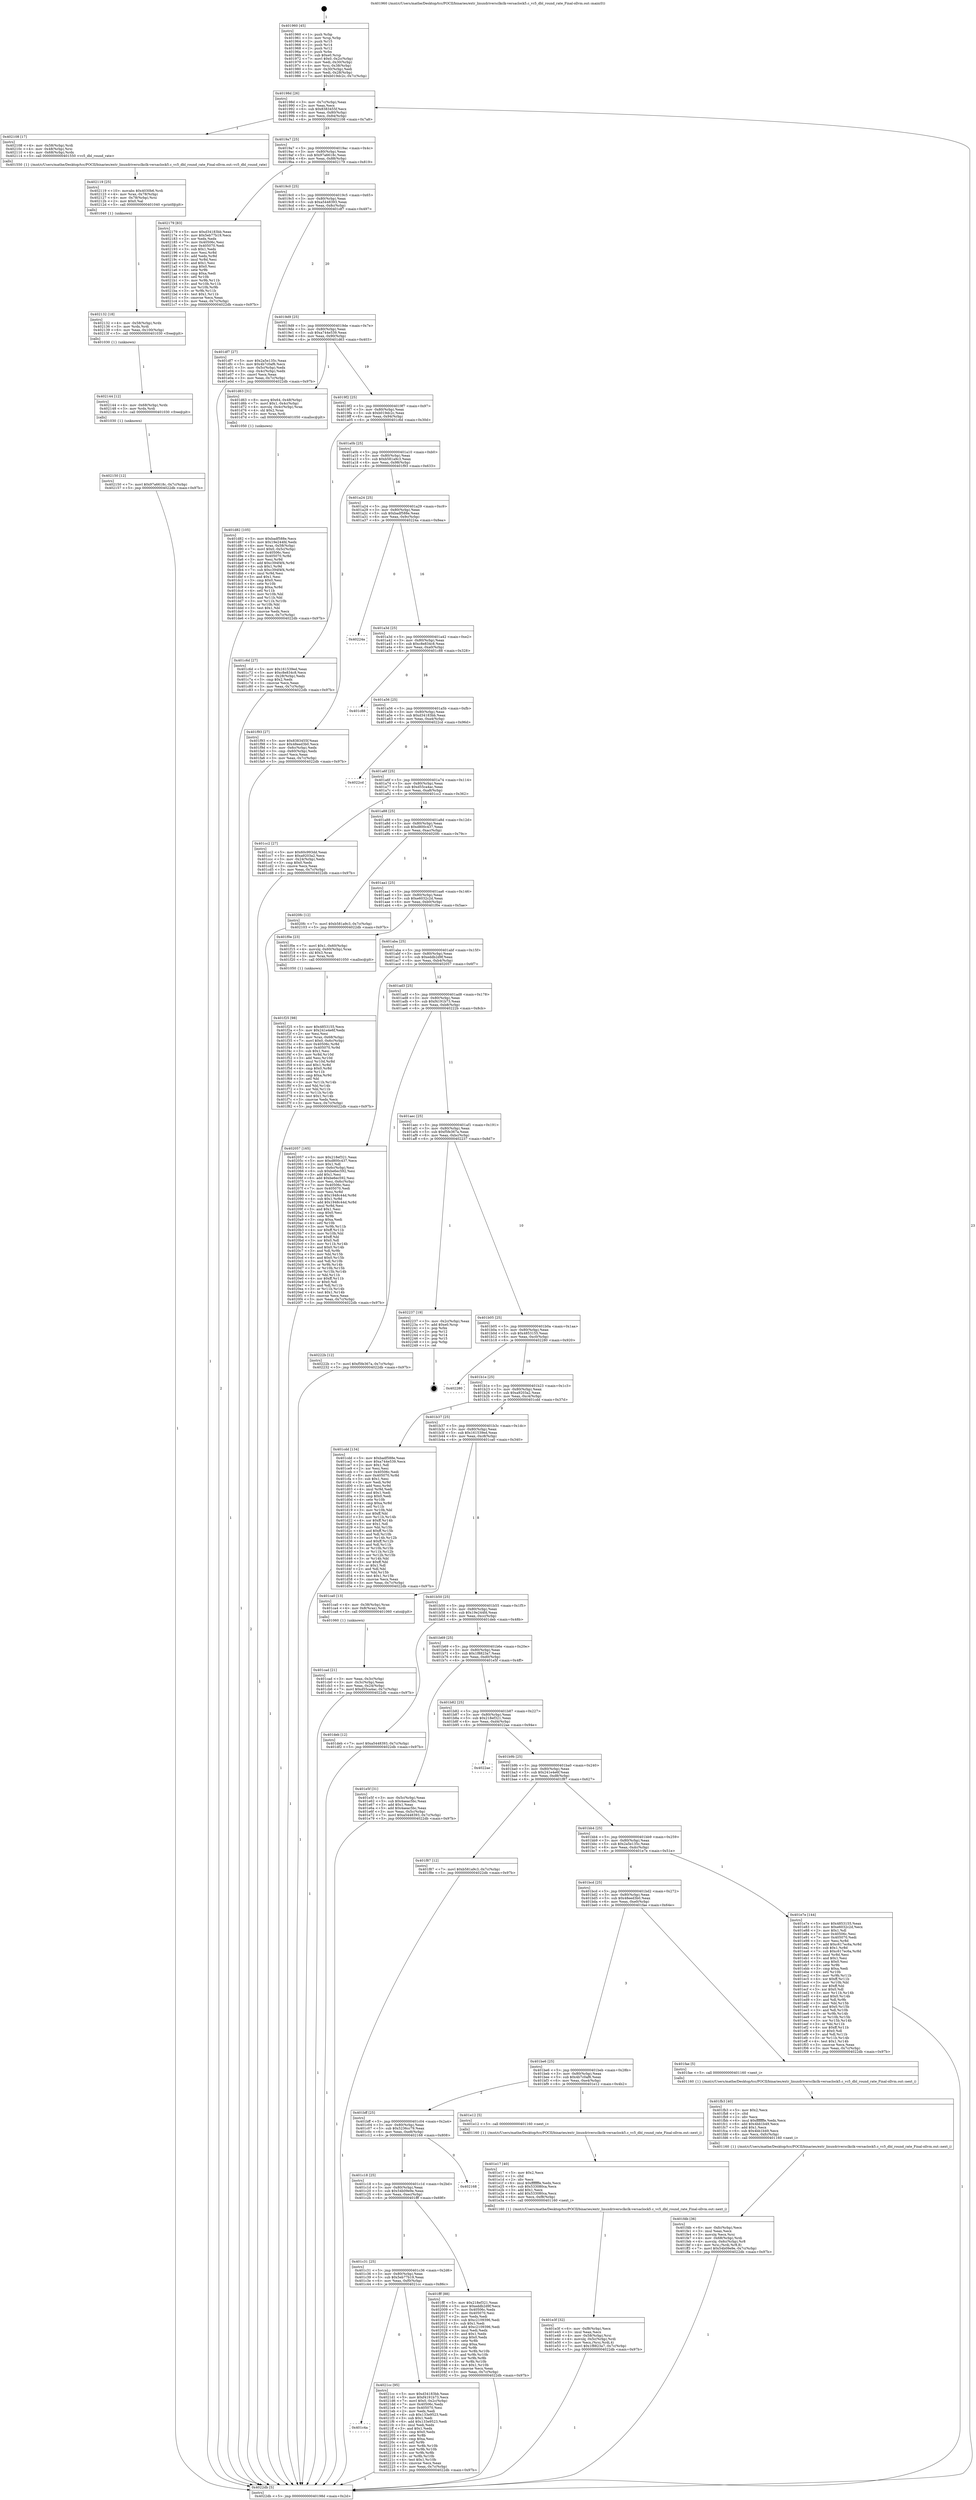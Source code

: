 digraph "0x401960" {
  label = "0x401960 (/mnt/c/Users/mathe/Desktop/tcc/POCII/binaries/extr_linuxdriversclkclk-versaclock5.c_vc5_dbl_round_rate_Final-ollvm.out::main(0))"
  labelloc = "t"
  node[shape=record]

  Entry [label="",width=0.3,height=0.3,shape=circle,fillcolor=black,style=filled]
  "0x40198d" [label="{
     0x40198d [26]\l
     | [instrs]\l
     &nbsp;&nbsp;0x40198d \<+3\>: mov -0x7c(%rbp),%eax\l
     &nbsp;&nbsp;0x401990 \<+2\>: mov %eax,%ecx\l
     &nbsp;&nbsp;0x401992 \<+6\>: sub $0x8383455f,%ecx\l
     &nbsp;&nbsp;0x401998 \<+3\>: mov %eax,-0x80(%rbp)\l
     &nbsp;&nbsp;0x40199b \<+6\>: mov %ecx,-0x84(%rbp)\l
     &nbsp;&nbsp;0x4019a1 \<+6\>: je 0000000000402108 \<main+0x7a8\>\l
  }"]
  "0x402108" [label="{
     0x402108 [17]\l
     | [instrs]\l
     &nbsp;&nbsp;0x402108 \<+4\>: mov -0x58(%rbp),%rdi\l
     &nbsp;&nbsp;0x40210c \<+4\>: mov -0x48(%rbp),%rsi\l
     &nbsp;&nbsp;0x402110 \<+4\>: mov -0x68(%rbp),%rdx\l
     &nbsp;&nbsp;0x402114 \<+5\>: call 0000000000401550 \<vc5_dbl_round_rate\>\l
     | [calls]\l
     &nbsp;&nbsp;0x401550 \{1\} (/mnt/c/Users/mathe/Desktop/tcc/POCII/binaries/extr_linuxdriversclkclk-versaclock5.c_vc5_dbl_round_rate_Final-ollvm.out::vc5_dbl_round_rate)\l
  }"]
  "0x4019a7" [label="{
     0x4019a7 [25]\l
     | [instrs]\l
     &nbsp;&nbsp;0x4019a7 \<+5\>: jmp 00000000004019ac \<main+0x4c\>\l
     &nbsp;&nbsp;0x4019ac \<+3\>: mov -0x80(%rbp),%eax\l
     &nbsp;&nbsp;0x4019af \<+5\>: sub $0x97a6618c,%eax\l
     &nbsp;&nbsp;0x4019b4 \<+6\>: mov %eax,-0x88(%rbp)\l
     &nbsp;&nbsp;0x4019ba \<+6\>: je 0000000000402179 \<main+0x819\>\l
  }"]
  Exit [label="",width=0.3,height=0.3,shape=circle,fillcolor=black,style=filled,peripheries=2]
  "0x402179" [label="{
     0x402179 [83]\l
     | [instrs]\l
     &nbsp;&nbsp;0x402179 \<+5\>: mov $0xd34183bb,%eax\l
     &nbsp;&nbsp;0x40217e \<+5\>: mov $0x5eb77b19,%ecx\l
     &nbsp;&nbsp;0x402183 \<+2\>: xor %edx,%edx\l
     &nbsp;&nbsp;0x402185 \<+7\>: mov 0x40506c,%esi\l
     &nbsp;&nbsp;0x40218c \<+7\>: mov 0x405070,%edi\l
     &nbsp;&nbsp;0x402193 \<+3\>: sub $0x1,%edx\l
     &nbsp;&nbsp;0x402196 \<+3\>: mov %esi,%r8d\l
     &nbsp;&nbsp;0x402199 \<+3\>: add %edx,%r8d\l
     &nbsp;&nbsp;0x40219c \<+4\>: imul %r8d,%esi\l
     &nbsp;&nbsp;0x4021a0 \<+3\>: and $0x1,%esi\l
     &nbsp;&nbsp;0x4021a3 \<+3\>: cmp $0x0,%esi\l
     &nbsp;&nbsp;0x4021a6 \<+4\>: sete %r9b\l
     &nbsp;&nbsp;0x4021aa \<+3\>: cmp $0xa,%edi\l
     &nbsp;&nbsp;0x4021ad \<+4\>: setl %r10b\l
     &nbsp;&nbsp;0x4021b1 \<+3\>: mov %r9b,%r11b\l
     &nbsp;&nbsp;0x4021b4 \<+3\>: and %r10b,%r11b\l
     &nbsp;&nbsp;0x4021b7 \<+3\>: xor %r10b,%r9b\l
     &nbsp;&nbsp;0x4021ba \<+3\>: or %r9b,%r11b\l
     &nbsp;&nbsp;0x4021bd \<+4\>: test $0x1,%r11b\l
     &nbsp;&nbsp;0x4021c1 \<+3\>: cmovne %ecx,%eax\l
     &nbsp;&nbsp;0x4021c4 \<+3\>: mov %eax,-0x7c(%rbp)\l
     &nbsp;&nbsp;0x4021c7 \<+5\>: jmp 00000000004022db \<main+0x97b\>\l
  }"]
  "0x4019c0" [label="{
     0x4019c0 [25]\l
     | [instrs]\l
     &nbsp;&nbsp;0x4019c0 \<+5\>: jmp 00000000004019c5 \<main+0x65\>\l
     &nbsp;&nbsp;0x4019c5 \<+3\>: mov -0x80(%rbp),%eax\l
     &nbsp;&nbsp;0x4019c8 \<+5\>: sub $0xa5448393,%eax\l
     &nbsp;&nbsp;0x4019cd \<+6\>: mov %eax,-0x8c(%rbp)\l
     &nbsp;&nbsp;0x4019d3 \<+6\>: je 0000000000401df7 \<main+0x497\>\l
  }"]
  "0x401c4a" [label="{
     0x401c4a\l
  }", style=dashed]
  "0x401df7" [label="{
     0x401df7 [27]\l
     | [instrs]\l
     &nbsp;&nbsp;0x401df7 \<+5\>: mov $0x2a5e135c,%eax\l
     &nbsp;&nbsp;0x401dfc \<+5\>: mov $0x4b7c0af6,%ecx\l
     &nbsp;&nbsp;0x401e01 \<+3\>: mov -0x5c(%rbp),%edx\l
     &nbsp;&nbsp;0x401e04 \<+3\>: cmp -0x4c(%rbp),%edx\l
     &nbsp;&nbsp;0x401e07 \<+3\>: cmovl %ecx,%eax\l
     &nbsp;&nbsp;0x401e0a \<+3\>: mov %eax,-0x7c(%rbp)\l
     &nbsp;&nbsp;0x401e0d \<+5\>: jmp 00000000004022db \<main+0x97b\>\l
  }"]
  "0x4019d9" [label="{
     0x4019d9 [25]\l
     | [instrs]\l
     &nbsp;&nbsp;0x4019d9 \<+5\>: jmp 00000000004019de \<main+0x7e\>\l
     &nbsp;&nbsp;0x4019de \<+3\>: mov -0x80(%rbp),%eax\l
     &nbsp;&nbsp;0x4019e1 \<+5\>: sub $0xa744e539,%eax\l
     &nbsp;&nbsp;0x4019e6 \<+6\>: mov %eax,-0x90(%rbp)\l
     &nbsp;&nbsp;0x4019ec \<+6\>: je 0000000000401d63 \<main+0x403\>\l
  }"]
  "0x4021cc" [label="{
     0x4021cc [95]\l
     | [instrs]\l
     &nbsp;&nbsp;0x4021cc \<+5\>: mov $0xd34183bb,%eax\l
     &nbsp;&nbsp;0x4021d1 \<+5\>: mov $0xf4191b73,%ecx\l
     &nbsp;&nbsp;0x4021d6 \<+7\>: movl $0x0,-0x2c(%rbp)\l
     &nbsp;&nbsp;0x4021dd \<+7\>: mov 0x40506c,%edx\l
     &nbsp;&nbsp;0x4021e4 \<+7\>: mov 0x405070,%esi\l
     &nbsp;&nbsp;0x4021eb \<+2\>: mov %edx,%edi\l
     &nbsp;&nbsp;0x4021ed \<+6\>: sub $0x133e9523,%edi\l
     &nbsp;&nbsp;0x4021f3 \<+3\>: sub $0x1,%edi\l
     &nbsp;&nbsp;0x4021f6 \<+6\>: add $0x133e9523,%edi\l
     &nbsp;&nbsp;0x4021fc \<+3\>: imul %edi,%edx\l
     &nbsp;&nbsp;0x4021ff \<+3\>: and $0x1,%edx\l
     &nbsp;&nbsp;0x402202 \<+3\>: cmp $0x0,%edx\l
     &nbsp;&nbsp;0x402205 \<+4\>: sete %r8b\l
     &nbsp;&nbsp;0x402209 \<+3\>: cmp $0xa,%esi\l
     &nbsp;&nbsp;0x40220c \<+4\>: setl %r9b\l
     &nbsp;&nbsp;0x402210 \<+3\>: mov %r8b,%r10b\l
     &nbsp;&nbsp;0x402213 \<+3\>: and %r9b,%r10b\l
     &nbsp;&nbsp;0x402216 \<+3\>: xor %r9b,%r8b\l
     &nbsp;&nbsp;0x402219 \<+3\>: or %r8b,%r10b\l
     &nbsp;&nbsp;0x40221c \<+4\>: test $0x1,%r10b\l
     &nbsp;&nbsp;0x402220 \<+3\>: cmovne %ecx,%eax\l
     &nbsp;&nbsp;0x402223 \<+3\>: mov %eax,-0x7c(%rbp)\l
     &nbsp;&nbsp;0x402226 \<+5\>: jmp 00000000004022db \<main+0x97b\>\l
  }"]
  "0x401d63" [label="{
     0x401d63 [31]\l
     | [instrs]\l
     &nbsp;&nbsp;0x401d63 \<+8\>: movq $0x64,-0x48(%rbp)\l
     &nbsp;&nbsp;0x401d6b \<+7\>: movl $0x1,-0x4c(%rbp)\l
     &nbsp;&nbsp;0x401d72 \<+4\>: movslq -0x4c(%rbp),%rax\l
     &nbsp;&nbsp;0x401d76 \<+4\>: shl $0x2,%rax\l
     &nbsp;&nbsp;0x401d7a \<+3\>: mov %rax,%rdi\l
     &nbsp;&nbsp;0x401d7d \<+5\>: call 0000000000401050 \<malloc@plt\>\l
     | [calls]\l
     &nbsp;&nbsp;0x401050 \{1\} (unknown)\l
  }"]
  "0x4019f2" [label="{
     0x4019f2 [25]\l
     | [instrs]\l
     &nbsp;&nbsp;0x4019f2 \<+5\>: jmp 00000000004019f7 \<main+0x97\>\l
     &nbsp;&nbsp;0x4019f7 \<+3\>: mov -0x80(%rbp),%eax\l
     &nbsp;&nbsp;0x4019fa \<+5\>: sub $0xb019dc2c,%eax\l
     &nbsp;&nbsp;0x4019ff \<+6\>: mov %eax,-0x94(%rbp)\l
     &nbsp;&nbsp;0x401a05 \<+6\>: je 0000000000401c6d \<main+0x30d\>\l
  }"]
  "0x402150" [label="{
     0x402150 [12]\l
     | [instrs]\l
     &nbsp;&nbsp;0x402150 \<+7\>: movl $0x97a6618c,-0x7c(%rbp)\l
     &nbsp;&nbsp;0x402157 \<+5\>: jmp 00000000004022db \<main+0x97b\>\l
  }"]
  "0x401c6d" [label="{
     0x401c6d [27]\l
     | [instrs]\l
     &nbsp;&nbsp;0x401c6d \<+5\>: mov $0x161539ed,%eax\l
     &nbsp;&nbsp;0x401c72 \<+5\>: mov $0xc8e834c8,%ecx\l
     &nbsp;&nbsp;0x401c77 \<+3\>: mov -0x28(%rbp),%edx\l
     &nbsp;&nbsp;0x401c7a \<+3\>: cmp $0x2,%edx\l
     &nbsp;&nbsp;0x401c7d \<+3\>: cmovne %ecx,%eax\l
     &nbsp;&nbsp;0x401c80 \<+3\>: mov %eax,-0x7c(%rbp)\l
     &nbsp;&nbsp;0x401c83 \<+5\>: jmp 00000000004022db \<main+0x97b\>\l
  }"]
  "0x401a0b" [label="{
     0x401a0b [25]\l
     | [instrs]\l
     &nbsp;&nbsp;0x401a0b \<+5\>: jmp 0000000000401a10 \<main+0xb0\>\l
     &nbsp;&nbsp;0x401a10 \<+3\>: mov -0x80(%rbp),%eax\l
     &nbsp;&nbsp;0x401a13 \<+5\>: sub $0xb581a9c3,%eax\l
     &nbsp;&nbsp;0x401a18 \<+6\>: mov %eax,-0x98(%rbp)\l
     &nbsp;&nbsp;0x401a1e \<+6\>: je 0000000000401f93 \<main+0x633\>\l
  }"]
  "0x4022db" [label="{
     0x4022db [5]\l
     | [instrs]\l
     &nbsp;&nbsp;0x4022db \<+5\>: jmp 000000000040198d \<main+0x2d\>\l
  }"]
  "0x401960" [label="{
     0x401960 [45]\l
     | [instrs]\l
     &nbsp;&nbsp;0x401960 \<+1\>: push %rbp\l
     &nbsp;&nbsp;0x401961 \<+3\>: mov %rsp,%rbp\l
     &nbsp;&nbsp;0x401964 \<+2\>: push %r15\l
     &nbsp;&nbsp;0x401966 \<+2\>: push %r14\l
     &nbsp;&nbsp;0x401968 \<+2\>: push %r12\l
     &nbsp;&nbsp;0x40196a \<+1\>: push %rbx\l
     &nbsp;&nbsp;0x40196b \<+7\>: sub $0xe0,%rsp\l
     &nbsp;&nbsp;0x401972 \<+7\>: movl $0x0,-0x2c(%rbp)\l
     &nbsp;&nbsp;0x401979 \<+3\>: mov %edi,-0x30(%rbp)\l
     &nbsp;&nbsp;0x40197c \<+4\>: mov %rsi,-0x38(%rbp)\l
     &nbsp;&nbsp;0x401980 \<+3\>: mov -0x30(%rbp),%edi\l
     &nbsp;&nbsp;0x401983 \<+3\>: mov %edi,-0x28(%rbp)\l
     &nbsp;&nbsp;0x401986 \<+7\>: movl $0xb019dc2c,-0x7c(%rbp)\l
  }"]
  "0x402144" [label="{
     0x402144 [12]\l
     | [instrs]\l
     &nbsp;&nbsp;0x402144 \<+4\>: mov -0x68(%rbp),%rdx\l
     &nbsp;&nbsp;0x402148 \<+3\>: mov %rdx,%rdi\l
     &nbsp;&nbsp;0x40214b \<+5\>: call 0000000000401030 \<free@plt\>\l
     | [calls]\l
     &nbsp;&nbsp;0x401030 \{1\} (unknown)\l
  }"]
  "0x401f93" [label="{
     0x401f93 [27]\l
     | [instrs]\l
     &nbsp;&nbsp;0x401f93 \<+5\>: mov $0x8383455f,%eax\l
     &nbsp;&nbsp;0x401f98 \<+5\>: mov $0x48eed3b0,%ecx\l
     &nbsp;&nbsp;0x401f9d \<+3\>: mov -0x6c(%rbp),%edx\l
     &nbsp;&nbsp;0x401fa0 \<+3\>: cmp -0x60(%rbp),%edx\l
     &nbsp;&nbsp;0x401fa3 \<+3\>: cmovl %ecx,%eax\l
     &nbsp;&nbsp;0x401fa6 \<+3\>: mov %eax,-0x7c(%rbp)\l
     &nbsp;&nbsp;0x401fa9 \<+5\>: jmp 00000000004022db \<main+0x97b\>\l
  }"]
  "0x401a24" [label="{
     0x401a24 [25]\l
     | [instrs]\l
     &nbsp;&nbsp;0x401a24 \<+5\>: jmp 0000000000401a29 \<main+0xc9\>\l
     &nbsp;&nbsp;0x401a29 \<+3\>: mov -0x80(%rbp),%eax\l
     &nbsp;&nbsp;0x401a2c \<+5\>: sub $0xbadf588e,%eax\l
     &nbsp;&nbsp;0x401a31 \<+6\>: mov %eax,-0x9c(%rbp)\l
     &nbsp;&nbsp;0x401a37 \<+6\>: je 000000000040224a \<main+0x8ea\>\l
  }"]
  "0x402132" [label="{
     0x402132 [18]\l
     | [instrs]\l
     &nbsp;&nbsp;0x402132 \<+4\>: mov -0x58(%rbp),%rdx\l
     &nbsp;&nbsp;0x402136 \<+3\>: mov %rdx,%rdi\l
     &nbsp;&nbsp;0x402139 \<+6\>: mov %eax,-0x100(%rbp)\l
     &nbsp;&nbsp;0x40213f \<+5\>: call 0000000000401030 \<free@plt\>\l
     | [calls]\l
     &nbsp;&nbsp;0x401030 \{1\} (unknown)\l
  }"]
  "0x40224a" [label="{
     0x40224a\l
  }", style=dashed]
  "0x401a3d" [label="{
     0x401a3d [25]\l
     | [instrs]\l
     &nbsp;&nbsp;0x401a3d \<+5\>: jmp 0000000000401a42 \<main+0xe2\>\l
     &nbsp;&nbsp;0x401a42 \<+3\>: mov -0x80(%rbp),%eax\l
     &nbsp;&nbsp;0x401a45 \<+5\>: sub $0xc8e834c8,%eax\l
     &nbsp;&nbsp;0x401a4a \<+6\>: mov %eax,-0xa0(%rbp)\l
     &nbsp;&nbsp;0x401a50 \<+6\>: je 0000000000401c88 \<main+0x328\>\l
  }"]
  "0x402119" [label="{
     0x402119 [25]\l
     | [instrs]\l
     &nbsp;&nbsp;0x402119 \<+10\>: movabs $0x4030b6,%rdi\l
     &nbsp;&nbsp;0x402123 \<+4\>: mov %rax,-0x78(%rbp)\l
     &nbsp;&nbsp;0x402127 \<+4\>: mov -0x78(%rbp),%rsi\l
     &nbsp;&nbsp;0x40212b \<+2\>: mov $0x0,%al\l
     &nbsp;&nbsp;0x40212d \<+5\>: call 0000000000401040 \<printf@plt\>\l
     | [calls]\l
     &nbsp;&nbsp;0x401040 \{1\} (unknown)\l
  }"]
  "0x401c88" [label="{
     0x401c88\l
  }", style=dashed]
  "0x401a56" [label="{
     0x401a56 [25]\l
     | [instrs]\l
     &nbsp;&nbsp;0x401a56 \<+5\>: jmp 0000000000401a5b \<main+0xfb\>\l
     &nbsp;&nbsp;0x401a5b \<+3\>: mov -0x80(%rbp),%eax\l
     &nbsp;&nbsp;0x401a5e \<+5\>: sub $0xd34183bb,%eax\l
     &nbsp;&nbsp;0x401a63 \<+6\>: mov %eax,-0xa4(%rbp)\l
     &nbsp;&nbsp;0x401a69 \<+6\>: je 00000000004022cd \<main+0x96d\>\l
  }"]
  "0x401c31" [label="{
     0x401c31 [25]\l
     | [instrs]\l
     &nbsp;&nbsp;0x401c31 \<+5\>: jmp 0000000000401c36 \<main+0x2d6\>\l
     &nbsp;&nbsp;0x401c36 \<+3\>: mov -0x80(%rbp),%eax\l
     &nbsp;&nbsp;0x401c39 \<+5\>: sub $0x5eb77b19,%eax\l
     &nbsp;&nbsp;0x401c3e \<+6\>: mov %eax,-0xf0(%rbp)\l
     &nbsp;&nbsp;0x401c44 \<+6\>: je 00000000004021cc \<main+0x86c\>\l
  }"]
  "0x4022cd" [label="{
     0x4022cd\l
  }", style=dashed]
  "0x401a6f" [label="{
     0x401a6f [25]\l
     | [instrs]\l
     &nbsp;&nbsp;0x401a6f \<+5\>: jmp 0000000000401a74 \<main+0x114\>\l
     &nbsp;&nbsp;0x401a74 \<+3\>: mov -0x80(%rbp),%eax\l
     &nbsp;&nbsp;0x401a77 \<+5\>: sub $0xd55ca4ac,%eax\l
     &nbsp;&nbsp;0x401a7c \<+6\>: mov %eax,-0xa8(%rbp)\l
     &nbsp;&nbsp;0x401a82 \<+6\>: je 0000000000401cc2 \<main+0x362\>\l
  }"]
  "0x401fff" [label="{
     0x401fff [88]\l
     | [instrs]\l
     &nbsp;&nbsp;0x401fff \<+5\>: mov $0x218ef321,%eax\l
     &nbsp;&nbsp;0x402004 \<+5\>: mov $0xeddb2d9f,%ecx\l
     &nbsp;&nbsp;0x402009 \<+7\>: mov 0x40506c,%edx\l
     &nbsp;&nbsp;0x402010 \<+7\>: mov 0x405070,%esi\l
     &nbsp;&nbsp;0x402017 \<+2\>: mov %edx,%edi\l
     &nbsp;&nbsp;0x402019 \<+6\>: sub $0xc2109396,%edi\l
     &nbsp;&nbsp;0x40201f \<+3\>: sub $0x1,%edi\l
     &nbsp;&nbsp;0x402022 \<+6\>: add $0xc2109396,%edi\l
     &nbsp;&nbsp;0x402028 \<+3\>: imul %edi,%edx\l
     &nbsp;&nbsp;0x40202b \<+3\>: and $0x1,%edx\l
     &nbsp;&nbsp;0x40202e \<+3\>: cmp $0x0,%edx\l
     &nbsp;&nbsp;0x402031 \<+4\>: sete %r8b\l
     &nbsp;&nbsp;0x402035 \<+3\>: cmp $0xa,%esi\l
     &nbsp;&nbsp;0x402038 \<+4\>: setl %r9b\l
     &nbsp;&nbsp;0x40203c \<+3\>: mov %r8b,%r10b\l
     &nbsp;&nbsp;0x40203f \<+3\>: and %r9b,%r10b\l
     &nbsp;&nbsp;0x402042 \<+3\>: xor %r9b,%r8b\l
     &nbsp;&nbsp;0x402045 \<+3\>: or %r8b,%r10b\l
     &nbsp;&nbsp;0x402048 \<+4\>: test $0x1,%r10b\l
     &nbsp;&nbsp;0x40204c \<+3\>: cmovne %ecx,%eax\l
     &nbsp;&nbsp;0x40204f \<+3\>: mov %eax,-0x7c(%rbp)\l
     &nbsp;&nbsp;0x402052 \<+5\>: jmp 00000000004022db \<main+0x97b\>\l
  }"]
  "0x401cc2" [label="{
     0x401cc2 [27]\l
     | [instrs]\l
     &nbsp;&nbsp;0x401cc2 \<+5\>: mov $0x60c993dd,%eax\l
     &nbsp;&nbsp;0x401cc7 \<+5\>: mov $0xa9203a2,%ecx\l
     &nbsp;&nbsp;0x401ccc \<+3\>: mov -0x24(%rbp),%edx\l
     &nbsp;&nbsp;0x401ccf \<+3\>: cmp $0x0,%edx\l
     &nbsp;&nbsp;0x401cd2 \<+3\>: cmove %ecx,%eax\l
     &nbsp;&nbsp;0x401cd5 \<+3\>: mov %eax,-0x7c(%rbp)\l
     &nbsp;&nbsp;0x401cd8 \<+5\>: jmp 00000000004022db \<main+0x97b\>\l
  }"]
  "0x401a88" [label="{
     0x401a88 [25]\l
     | [instrs]\l
     &nbsp;&nbsp;0x401a88 \<+5\>: jmp 0000000000401a8d \<main+0x12d\>\l
     &nbsp;&nbsp;0x401a8d \<+3\>: mov -0x80(%rbp),%eax\l
     &nbsp;&nbsp;0x401a90 \<+5\>: sub $0xd800c437,%eax\l
     &nbsp;&nbsp;0x401a95 \<+6\>: mov %eax,-0xac(%rbp)\l
     &nbsp;&nbsp;0x401a9b \<+6\>: je 00000000004020fc \<main+0x79c\>\l
  }"]
  "0x401c18" [label="{
     0x401c18 [25]\l
     | [instrs]\l
     &nbsp;&nbsp;0x401c18 \<+5\>: jmp 0000000000401c1d \<main+0x2bd\>\l
     &nbsp;&nbsp;0x401c1d \<+3\>: mov -0x80(%rbp),%eax\l
     &nbsp;&nbsp;0x401c20 \<+5\>: sub $0x54b09e9e,%eax\l
     &nbsp;&nbsp;0x401c25 \<+6\>: mov %eax,-0xec(%rbp)\l
     &nbsp;&nbsp;0x401c2b \<+6\>: je 0000000000401fff \<main+0x69f\>\l
  }"]
  "0x4020fc" [label="{
     0x4020fc [12]\l
     | [instrs]\l
     &nbsp;&nbsp;0x4020fc \<+7\>: movl $0xb581a9c3,-0x7c(%rbp)\l
     &nbsp;&nbsp;0x402103 \<+5\>: jmp 00000000004022db \<main+0x97b\>\l
  }"]
  "0x401aa1" [label="{
     0x401aa1 [25]\l
     | [instrs]\l
     &nbsp;&nbsp;0x401aa1 \<+5\>: jmp 0000000000401aa6 \<main+0x146\>\l
     &nbsp;&nbsp;0x401aa6 \<+3\>: mov -0x80(%rbp),%eax\l
     &nbsp;&nbsp;0x401aa9 \<+5\>: sub $0xe6032c2d,%eax\l
     &nbsp;&nbsp;0x401aae \<+6\>: mov %eax,-0xb0(%rbp)\l
     &nbsp;&nbsp;0x401ab4 \<+6\>: je 0000000000401f0e \<main+0x5ae\>\l
  }"]
  "0x402168" [label="{
     0x402168\l
  }", style=dashed]
  "0x401f0e" [label="{
     0x401f0e [23]\l
     | [instrs]\l
     &nbsp;&nbsp;0x401f0e \<+7\>: movl $0x1,-0x60(%rbp)\l
     &nbsp;&nbsp;0x401f15 \<+4\>: movslq -0x60(%rbp),%rax\l
     &nbsp;&nbsp;0x401f19 \<+4\>: shl $0x3,%rax\l
     &nbsp;&nbsp;0x401f1d \<+3\>: mov %rax,%rdi\l
     &nbsp;&nbsp;0x401f20 \<+5\>: call 0000000000401050 \<malloc@plt\>\l
     | [calls]\l
     &nbsp;&nbsp;0x401050 \{1\} (unknown)\l
  }"]
  "0x401aba" [label="{
     0x401aba [25]\l
     | [instrs]\l
     &nbsp;&nbsp;0x401aba \<+5\>: jmp 0000000000401abf \<main+0x15f\>\l
     &nbsp;&nbsp;0x401abf \<+3\>: mov -0x80(%rbp),%eax\l
     &nbsp;&nbsp;0x401ac2 \<+5\>: sub $0xeddb2d9f,%eax\l
     &nbsp;&nbsp;0x401ac7 \<+6\>: mov %eax,-0xb4(%rbp)\l
     &nbsp;&nbsp;0x401acd \<+6\>: je 0000000000402057 \<main+0x6f7\>\l
  }"]
  "0x401fdb" [label="{
     0x401fdb [36]\l
     | [instrs]\l
     &nbsp;&nbsp;0x401fdb \<+6\>: mov -0xfc(%rbp),%ecx\l
     &nbsp;&nbsp;0x401fe1 \<+3\>: imul %eax,%ecx\l
     &nbsp;&nbsp;0x401fe4 \<+3\>: movslq %ecx,%rsi\l
     &nbsp;&nbsp;0x401fe7 \<+4\>: mov -0x68(%rbp),%rdi\l
     &nbsp;&nbsp;0x401feb \<+4\>: movslq -0x6c(%rbp),%r8\l
     &nbsp;&nbsp;0x401fef \<+4\>: mov %rsi,(%rdi,%r8,8)\l
     &nbsp;&nbsp;0x401ff3 \<+7\>: movl $0x54b09e9e,-0x7c(%rbp)\l
     &nbsp;&nbsp;0x401ffa \<+5\>: jmp 00000000004022db \<main+0x97b\>\l
  }"]
  "0x402057" [label="{
     0x402057 [165]\l
     | [instrs]\l
     &nbsp;&nbsp;0x402057 \<+5\>: mov $0x218ef321,%eax\l
     &nbsp;&nbsp;0x40205c \<+5\>: mov $0xd800c437,%ecx\l
     &nbsp;&nbsp;0x402061 \<+2\>: mov $0x1,%dl\l
     &nbsp;&nbsp;0x402063 \<+3\>: mov -0x6c(%rbp),%esi\l
     &nbsp;&nbsp;0x402066 \<+6\>: sub $0xbe6ec592,%esi\l
     &nbsp;&nbsp;0x40206c \<+3\>: add $0x1,%esi\l
     &nbsp;&nbsp;0x40206f \<+6\>: add $0xbe6ec592,%esi\l
     &nbsp;&nbsp;0x402075 \<+3\>: mov %esi,-0x6c(%rbp)\l
     &nbsp;&nbsp;0x402078 \<+7\>: mov 0x40506c,%esi\l
     &nbsp;&nbsp;0x40207f \<+7\>: mov 0x405070,%edi\l
     &nbsp;&nbsp;0x402086 \<+3\>: mov %esi,%r8d\l
     &nbsp;&nbsp;0x402089 \<+7\>: sub $0x1948c44d,%r8d\l
     &nbsp;&nbsp;0x402090 \<+4\>: sub $0x1,%r8d\l
     &nbsp;&nbsp;0x402094 \<+7\>: add $0x1948c44d,%r8d\l
     &nbsp;&nbsp;0x40209b \<+4\>: imul %r8d,%esi\l
     &nbsp;&nbsp;0x40209f \<+3\>: and $0x1,%esi\l
     &nbsp;&nbsp;0x4020a2 \<+3\>: cmp $0x0,%esi\l
     &nbsp;&nbsp;0x4020a5 \<+4\>: sete %r9b\l
     &nbsp;&nbsp;0x4020a9 \<+3\>: cmp $0xa,%edi\l
     &nbsp;&nbsp;0x4020ac \<+4\>: setl %r10b\l
     &nbsp;&nbsp;0x4020b0 \<+3\>: mov %r9b,%r11b\l
     &nbsp;&nbsp;0x4020b3 \<+4\>: xor $0xff,%r11b\l
     &nbsp;&nbsp;0x4020b7 \<+3\>: mov %r10b,%bl\l
     &nbsp;&nbsp;0x4020ba \<+3\>: xor $0xff,%bl\l
     &nbsp;&nbsp;0x4020bd \<+3\>: xor $0x0,%dl\l
     &nbsp;&nbsp;0x4020c0 \<+3\>: mov %r11b,%r14b\l
     &nbsp;&nbsp;0x4020c3 \<+4\>: and $0x0,%r14b\l
     &nbsp;&nbsp;0x4020c7 \<+3\>: and %dl,%r9b\l
     &nbsp;&nbsp;0x4020ca \<+3\>: mov %bl,%r15b\l
     &nbsp;&nbsp;0x4020cd \<+4\>: and $0x0,%r15b\l
     &nbsp;&nbsp;0x4020d1 \<+3\>: and %dl,%r10b\l
     &nbsp;&nbsp;0x4020d4 \<+3\>: or %r9b,%r14b\l
     &nbsp;&nbsp;0x4020d7 \<+3\>: or %r10b,%r15b\l
     &nbsp;&nbsp;0x4020da \<+3\>: xor %r15b,%r14b\l
     &nbsp;&nbsp;0x4020dd \<+3\>: or %bl,%r11b\l
     &nbsp;&nbsp;0x4020e0 \<+4\>: xor $0xff,%r11b\l
     &nbsp;&nbsp;0x4020e4 \<+3\>: or $0x0,%dl\l
     &nbsp;&nbsp;0x4020e7 \<+3\>: and %dl,%r11b\l
     &nbsp;&nbsp;0x4020ea \<+3\>: or %r11b,%r14b\l
     &nbsp;&nbsp;0x4020ed \<+4\>: test $0x1,%r14b\l
     &nbsp;&nbsp;0x4020f1 \<+3\>: cmovne %ecx,%eax\l
     &nbsp;&nbsp;0x4020f4 \<+3\>: mov %eax,-0x7c(%rbp)\l
     &nbsp;&nbsp;0x4020f7 \<+5\>: jmp 00000000004022db \<main+0x97b\>\l
  }"]
  "0x401ad3" [label="{
     0x401ad3 [25]\l
     | [instrs]\l
     &nbsp;&nbsp;0x401ad3 \<+5\>: jmp 0000000000401ad8 \<main+0x178\>\l
     &nbsp;&nbsp;0x401ad8 \<+3\>: mov -0x80(%rbp),%eax\l
     &nbsp;&nbsp;0x401adb \<+5\>: sub $0xf4191b73,%eax\l
     &nbsp;&nbsp;0x401ae0 \<+6\>: mov %eax,-0xb8(%rbp)\l
     &nbsp;&nbsp;0x401ae6 \<+6\>: je 000000000040222b \<main+0x8cb\>\l
  }"]
  "0x401fb3" [label="{
     0x401fb3 [40]\l
     | [instrs]\l
     &nbsp;&nbsp;0x401fb3 \<+5\>: mov $0x2,%ecx\l
     &nbsp;&nbsp;0x401fb8 \<+1\>: cltd\l
     &nbsp;&nbsp;0x401fb9 \<+2\>: idiv %ecx\l
     &nbsp;&nbsp;0x401fbb \<+6\>: imul $0xfffffffe,%edx,%ecx\l
     &nbsp;&nbsp;0x401fc1 \<+6\>: add $0x4bb1b49,%ecx\l
     &nbsp;&nbsp;0x401fc7 \<+3\>: add $0x1,%ecx\l
     &nbsp;&nbsp;0x401fca \<+6\>: sub $0x4bb1b49,%ecx\l
     &nbsp;&nbsp;0x401fd0 \<+6\>: mov %ecx,-0xfc(%rbp)\l
     &nbsp;&nbsp;0x401fd6 \<+5\>: call 0000000000401160 \<next_i\>\l
     | [calls]\l
     &nbsp;&nbsp;0x401160 \{1\} (/mnt/c/Users/mathe/Desktop/tcc/POCII/binaries/extr_linuxdriversclkclk-versaclock5.c_vc5_dbl_round_rate_Final-ollvm.out::next_i)\l
  }"]
  "0x40222b" [label="{
     0x40222b [12]\l
     | [instrs]\l
     &nbsp;&nbsp;0x40222b \<+7\>: movl $0xf5fe367a,-0x7c(%rbp)\l
     &nbsp;&nbsp;0x402232 \<+5\>: jmp 00000000004022db \<main+0x97b\>\l
  }"]
  "0x401aec" [label="{
     0x401aec [25]\l
     | [instrs]\l
     &nbsp;&nbsp;0x401aec \<+5\>: jmp 0000000000401af1 \<main+0x191\>\l
     &nbsp;&nbsp;0x401af1 \<+3\>: mov -0x80(%rbp),%eax\l
     &nbsp;&nbsp;0x401af4 \<+5\>: sub $0xf5fe367a,%eax\l
     &nbsp;&nbsp;0x401af9 \<+6\>: mov %eax,-0xbc(%rbp)\l
     &nbsp;&nbsp;0x401aff \<+6\>: je 0000000000402237 \<main+0x8d7\>\l
  }"]
  "0x401f25" [label="{
     0x401f25 [98]\l
     | [instrs]\l
     &nbsp;&nbsp;0x401f25 \<+5\>: mov $0x4853155,%ecx\l
     &nbsp;&nbsp;0x401f2a \<+5\>: mov $0x241e4e6f,%edx\l
     &nbsp;&nbsp;0x401f2f \<+2\>: xor %esi,%esi\l
     &nbsp;&nbsp;0x401f31 \<+4\>: mov %rax,-0x68(%rbp)\l
     &nbsp;&nbsp;0x401f35 \<+7\>: movl $0x0,-0x6c(%rbp)\l
     &nbsp;&nbsp;0x401f3c \<+8\>: mov 0x40506c,%r8d\l
     &nbsp;&nbsp;0x401f44 \<+8\>: mov 0x405070,%r9d\l
     &nbsp;&nbsp;0x401f4c \<+3\>: sub $0x1,%esi\l
     &nbsp;&nbsp;0x401f4f \<+3\>: mov %r8d,%r10d\l
     &nbsp;&nbsp;0x401f52 \<+3\>: add %esi,%r10d\l
     &nbsp;&nbsp;0x401f55 \<+4\>: imul %r10d,%r8d\l
     &nbsp;&nbsp;0x401f59 \<+4\>: and $0x1,%r8d\l
     &nbsp;&nbsp;0x401f5d \<+4\>: cmp $0x0,%r8d\l
     &nbsp;&nbsp;0x401f61 \<+4\>: sete %r11b\l
     &nbsp;&nbsp;0x401f65 \<+4\>: cmp $0xa,%r9d\l
     &nbsp;&nbsp;0x401f69 \<+3\>: setl %bl\l
     &nbsp;&nbsp;0x401f6c \<+3\>: mov %r11b,%r14b\l
     &nbsp;&nbsp;0x401f6f \<+3\>: and %bl,%r14b\l
     &nbsp;&nbsp;0x401f72 \<+3\>: xor %bl,%r11b\l
     &nbsp;&nbsp;0x401f75 \<+3\>: or %r11b,%r14b\l
     &nbsp;&nbsp;0x401f78 \<+4\>: test $0x1,%r14b\l
     &nbsp;&nbsp;0x401f7c \<+3\>: cmovne %edx,%ecx\l
     &nbsp;&nbsp;0x401f7f \<+3\>: mov %ecx,-0x7c(%rbp)\l
     &nbsp;&nbsp;0x401f82 \<+5\>: jmp 00000000004022db \<main+0x97b\>\l
  }"]
  "0x402237" [label="{
     0x402237 [19]\l
     | [instrs]\l
     &nbsp;&nbsp;0x402237 \<+3\>: mov -0x2c(%rbp),%eax\l
     &nbsp;&nbsp;0x40223a \<+7\>: add $0xe0,%rsp\l
     &nbsp;&nbsp;0x402241 \<+1\>: pop %rbx\l
     &nbsp;&nbsp;0x402242 \<+2\>: pop %r12\l
     &nbsp;&nbsp;0x402244 \<+2\>: pop %r14\l
     &nbsp;&nbsp;0x402246 \<+2\>: pop %r15\l
     &nbsp;&nbsp;0x402248 \<+1\>: pop %rbp\l
     &nbsp;&nbsp;0x402249 \<+1\>: ret\l
  }"]
  "0x401b05" [label="{
     0x401b05 [25]\l
     | [instrs]\l
     &nbsp;&nbsp;0x401b05 \<+5\>: jmp 0000000000401b0a \<main+0x1aa\>\l
     &nbsp;&nbsp;0x401b0a \<+3\>: mov -0x80(%rbp),%eax\l
     &nbsp;&nbsp;0x401b0d \<+5\>: sub $0x4853155,%eax\l
     &nbsp;&nbsp;0x401b12 \<+6\>: mov %eax,-0xc0(%rbp)\l
     &nbsp;&nbsp;0x401b18 \<+6\>: je 0000000000402280 \<main+0x920\>\l
  }"]
  "0x401e3f" [label="{
     0x401e3f [32]\l
     | [instrs]\l
     &nbsp;&nbsp;0x401e3f \<+6\>: mov -0xf8(%rbp),%ecx\l
     &nbsp;&nbsp;0x401e45 \<+3\>: imul %eax,%ecx\l
     &nbsp;&nbsp;0x401e48 \<+4\>: mov -0x58(%rbp),%rsi\l
     &nbsp;&nbsp;0x401e4c \<+4\>: movslq -0x5c(%rbp),%rdi\l
     &nbsp;&nbsp;0x401e50 \<+3\>: mov %ecx,(%rsi,%rdi,4)\l
     &nbsp;&nbsp;0x401e53 \<+7\>: movl $0x1f8823a7,-0x7c(%rbp)\l
     &nbsp;&nbsp;0x401e5a \<+5\>: jmp 00000000004022db \<main+0x97b\>\l
  }"]
  "0x402280" [label="{
     0x402280\l
  }", style=dashed]
  "0x401b1e" [label="{
     0x401b1e [25]\l
     | [instrs]\l
     &nbsp;&nbsp;0x401b1e \<+5\>: jmp 0000000000401b23 \<main+0x1c3\>\l
     &nbsp;&nbsp;0x401b23 \<+3\>: mov -0x80(%rbp),%eax\l
     &nbsp;&nbsp;0x401b26 \<+5\>: sub $0xa9203a2,%eax\l
     &nbsp;&nbsp;0x401b2b \<+6\>: mov %eax,-0xc4(%rbp)\l
     &nbsp;&nbsp;0x401b31 \<+6\>: je 0000000000401cdd \<main+0x37d\>\l
  }"]
  "0x401e17" [label="{
     0x401e17 [40]\l
     | [instrs]\l
     &nbsp;&nbsp;0x401e17 \<+5\>: mov $0x2,%ecx\l
     &nbsp;&nbsp;0x401e1c \<+1\>: cltd\l
     &nbsp;&nbsp;0x401e1d \<+2\>: idiv %ecx\l
     &nbsp;&nbsp;0x401e1f \<+6\>: imul $0xfffffffe,%edx,%ecx\l
     &nbsp;&nbsp;0x401e25 \<+6\>: sub $0x533080ca,%ecx\l
     &nbsp;&nbsp;0x401e2b \<+3\>: add $0x1,%ecx\l
     &nbsp;&nbsp;0x401e2e \<+6\>: add $0x533080ca,%ecx\l
     &nbsp;&nbsp;0x401e34 \<+6\>: mov %ecx,-0xf8(%rbp)\l
     &nbsp;&nbsp;0x401e3a \<+5\>: call 0000000000401160 \<next_i\>\l
     | [calls]\l
     &nbsp;&nbsp;0x401160 \{1\} (/mnt/c/Users/mathe/Desktop/tcc/POCII/binaries/extr_linuxdriversclkclk-versaclock5.c_vc5_dbl_round_rate_Final-ollvm.out::next_i)\l
  }"]
  "0x401cdd" [label="{
     0x401cdd [134]\l
     | [instrs]\l
     &nbsp;&nbsp;0x401cdd \<+5\>: mov $0xbadf588e,%eax\l
     &nbsp;&nbsp;0x401ce2 \<+5\>: mov $0xa744e539,%ecx\l
     &nbsp;&nbsp;0x401ce7 \<+2\>: mov $0x1,%dl\l
     &nbsp;&nbsp;0x401ce9 \<+2\>: xor %esi,%esi\l
     &nbsp;&nbsp;0x401ceb \<+7\>: mov 0x40506c,%edi\l
     &nbsp;&nbsp;0x401cf2 \<+8\>: mov 0x405070,%r8d\l
     &nbsp;&nbsp;0x401cfa \<+3\>: sub $0x1,%esi\l
     &nbsp;&nbsp;0x401cfd \<+3\>: mov %edi,%r9d\l
     &nbsp;&nbsp;0x401d00 \<+3\>: add %esi,%r9d\l
     &nbsp;&nbsp;0x401d03 \<+4\>: imul %r9d,%edi\l
     &nbsp;&nbsp;0x401d07 \<+3\>: and $0x1,%edi\l
     &nbsp;&nbsp;0x401d0a \<+3\>: cmp $0x0,%edi\l
     &nbsp;&nbsp;0x401d0d \<+4\>: sete %r10b\l
     &nbsp;&nbsp;0x401d11 \<+4\>: cmp $0xa,%r8d\l
     &nbsp;&nbsp;0x401d15 \<+4\>: setl %r11b\l
     &nbsp;&nbsp;0x401d19 \<+3\>: mov %r10b,%bl\l
     &nbsp;&nbsp;0x401d1c \<+3\>: xor $0xff,%bl\l
     &nbsp;&nbsp;0x401d1f \<+3\>: mov %r11b,%r14b\l
     &nbsp;&nbsp;0x401d22 \<+4\>: xor $0xff,%r14b\l
     &nbsp;&nbsp;0x401d26 \<+3\>: xor $0x1,%dl\l
     &nbsp;&nbsp;0x401d29 \<+3\>: mov %bl,%r15b\l
     &nbsp;&nbsp;0x401d2c \<+4\>: and $0xff,%r15b\l
     &nbsp;&nbsp;0x401d30 \<+3\>: and %dl,%r10b\l
     &nbsp;&nbsp;0x401d33 \<+3\>: mov %r14b,%r12b\l
     &nbsp;&nbsp;0x401d36 \<+4\>: and $0xff,%r12b\l
     &nbsp;&nbsp;0x401d3a \<+3\>: and %dl,%r11b\l
     &nbsp;&nbsp;0x401d3d \<+3\>: or %r10b,%r15b\l
     &nbsp;&nbsp;0x401d40 \<+3\>: or %r11b,%r12b\l
     &nbsp;&nbsp;0x401d43 \<+3\>: xor %r12b,%r15b\l
     &nbsp;&nbsp;0x401d46 \<+3\>: or %r14b,%bl\l
     &nbsp;&nbsp;0x401d49 \<+3\>: xor $0xff,%bl\l
     &nbsp;&nbsp;0x401d4c \<+3\>: or $0x1,%dl\l
     &nbsp;&nbsp;0x401d4f \<+2\>: and %dl,%bl\l
     &nbsp;&nbsp;0x401d51 \<+3\>: or %bl,%r15b\l
     &nbsp;&nbsp;0x401d54 \<+4\>: test $0x1,%r15b\l
     &nbsp;&nbsp;0x401d58 \<+3\>: cmovne %ecx,%eax\l
     &nbsp;&nbsp;0x401d5b \<+3\>: mov %eax,-0x7c(%rbp)\l
     &nbsp;&nbsp;0x401d5e \<+5\>: jmp 00000000004022db \<main+0x97b\>\l
  }"]
  "0x401b37" [label="{
     0x401b37 [25]\l
     | [instrs]\l
     &nbsp;&nbsp;0x401b37 \<+5\>: jmp 0000000000401b3c \<main+0x1dc\>\l
     &nbsp;&nbsp;0x401b3c \<+3\>: mov -0x80(%rbp),%eax\l
     &nbsp;&nbsp;0x401b3f \<+5\>: sub $0x161539ed,%eax\l
     &nbsp;&nbsp;0x401b44 \<+6\>: mov %eax,-0xc8(%rbp)\l
     &nbsp;&nbsp;0x401b4a \<+6\>: je 0000000000401ca0 \<main+0x340\>\l
  }"]
  "0x401bff" [label="{
     0x401bff [25]\l
     | [instrs]\l
     &nbsp;&nbsp;0x401bff \<+5\>: jmp 0000000000401c04 \<main+0x2a4\>\l
     &nbsp;&nbsp;0x401c04 \<+3\>: mov -0x80(%rbp),%eax\l
     &nbsp;&nbsp;0x401c07 \<+5\>: sub $0x5236cc79,%eax\l
     &nbsp;&nbsp;0x401c0c \<+6\>: mov %eax,-0xe8(%rbp)\l
     &nbsp;&nbsp;0x401c12 \<+6\>: je 0000000000402168 \<main+0x808\>\l
  }"]
  "0x401ca0" [label="{
     0x401ca0 [13]\l
     | [instrs]\l
     &nbsp;&nbsp;0x401ca0 \<+4\>: mov -0x38(%rbp),%rax\l
     &nbsp;&nbsp;0x401ca4 \<+4\>: mov 0x8(%rax),%rdi\l
     &nbsp;&nbsp;0x401ca8 \<+5\>: call 0000000000401060 \<atoi@plt\>\l
     | [calls]\l
     &nbsp;&nbsp;0x401060 \{1\} (unknown)\l
  }"]
  "0x401b50" [label="{
     0x401b50 [25]\l
     | [instrs]\l
     &nbsp;&nbsp;0x401b50 \<+5\>: jmp 0000000000401b55 \<main+0x1f5\>\l
     &nbsp;&nbsp;0x401b55 \<+3\>: mov -0x80(%rbp),%eax\l
     &nbsp;&nbsp;0x401b58 \<+5\>: sub $0x19e244fd,%eax\l
     &nbsp;&nbsp;0x401b5d \<+6\>: mov %eax,-0xcc(%rbp)\l
     &nbsp;&nbsp;0x401b63 \<+6\>: je 0000000000401deb \<main+0x48b\>\l
  }"]
  "0x401cad" [label="{
     0x401cad [21]\l
     | [instrs]\l
     &nbsp;&nbsp;0x401cad \<+3\>: mov %eax,-0x3c(%rbp)\l
     &nbsp;&nbsp;0x401cb0 \<+3\>: mov -0x3c(%rbp),%eax\l
     &nbsp;&nbsp;0x401cb3 \<+3\>: mov %eax,-0x24(%rbp)\l
     &nbsp;&nbsp;0x401cb6 \<+7\>: movl $0xd55ca4ac,-0x7c(%rbp)\l
     &nbsp;&nbsp;0x401cbd \<+5\>: jmp 00000000004022db \<main+0x97b\>\l
  }"]
  "0x401d82" [label="{
     0x401d82 [105]\l
     | [instrs]\l
     &nbsp;&nbsp;0x401d82 \<+5\>: mov $0xbadf588e,%ecx\l
     &nbsp;&nbsp;0x401d87 \<+5\>: mov $0x19e244fd,%edx\l
     &nbsp;&nbsp;0x401d8c \<+4\>: mov %rax,-0x58(%rbp)\l
     &nbsp;&nbsp;0x401d90 \<+7\>: movl $0x0,-0x5c(%rbp)\l
     &nbsp;&nbsp;0x401d97 \<+7\>: mov 0x40506c,%esi\l
     &nbsp;&nbsp;0x401d9e \<+8\>: mov 0x405070,%r8d\l
     &nbsp;&nbsp;0x401da6 \<+3\>: mov %esi,%r9d\l
     &nbsp;&nbsp;0x401da9 \<+7\>: add $0xc394f4f4,%r9d\l
     &nbsp;&nbsp;0x401db0 \<+4\>: sub $0x1,%r9d\l
     &nbsp;&nbsp;0x401db4 \<+7\>: sub $0xc394f4f4,%r9d\l
     &nbsp;&nbsp;0x401dbb \<+4\>: imul %r9d,%esi\l
     &nbsp;&nbsp;0x401dbf \<+3\>: and $0x1,%esi\l
     &nbsp;&nbsp;0x401dc2 \<+3\>: cmp $0x0,%esi\l
     &nbsp;&nbsp;0x401dc5 \<+4\>: sete %r10b\l
     &nbsp;&nbsp;0x401dc9 \<+4\>: cmp $0xa,%r8d\l
     &nbsp;&nbsp;0x401dcd \<+4\>: setl %r11b\l
     &nbsp;&nbsp;0x401dd1 \<+3\>: mov %r10b,%bl\l
     &nbsp;&nbsp;0x401dd4 \<+3\>: and %r11b,%bl\l
     &nbsp;&nbsp;0x401dd7 \<+3\>: xor %r11b,%r10b\l
     &nbsp;&nbsp;0x401dda \<+3\>: or %r10b,%bl\l
     &nbsp;&nbsp;0x401ddd \<+3\>: test $0x1,%bl\l
     &nbsp;&nbsp;0x401de0 \<+3\>: cmovne %edx,%ecx\l
     &nbsp;&nbsp;0x401de3 \<+3\>: mov %ecx,-0x7c(%rbp)\l
     &nbsp;&nbsp;0x401de6 \<+5\>: jmp 00000000004022db \<main+0x97b\>\l
  }"]
  "0x401e12" [label="{
     0x401e12 [5]\l
     | [instrs]\l
     &nbsp;&nbsp;0x401e12 \<+5\>: call 0000000000401160 \<next_i\>\l
     | [calls]\l
     &nbsp;&nbsp;0x401160 \{1\} (/mnt/c/Users/mathe/Desktop/tcc/POCII/binaries/extr_linuxdriversclkclk-versaclock5.c_vc5_dbl_round_rate_Final-ollvm.out::next_i)\l
  }"]
  "0x401deb" [label="{
     0x401deb [12]\l
     | [instrs]\l
     &nbsp;&nbsp;0x401deb \<+7\>: movl $0xa5448393,-0x7c(%rbp)\l
     &nbsp;&nbsp;0x401df2 \<+5\>: jmp 00000000004022db \<main+0x97b\>\l
  }"]
  "0x401b69" [label="{
     0x401b69 [25]\l
     | [instrs]\l
     &nbsp;&nbsp;0x401b69 \<+5\>: jmp 0000000000401b6e \<main+0x20e\>\l
     &nbsp;&nbsp;0x401b6e \<+3\>: mov -0x80(%rbp),%eax\l
     &nbsp;&nbsp;0x401b71 \<+5\>: sub $0x1f8823a7,%eax\l
     &nbsp;&nbsp;0x401b76 \<+6\>: mov %eax,-0xd0(%rbp)\l
     &nbsp;&nbsp;0x401b7c \<+6\>: je 0000000000401e5f \<main+0x4ff\>\l
  }"]
  "0x401be6" [label="{
     0x401be6 [25]\l
     | [instrs]\l
     &nbsp;&nbsp;0x401be6 \<+5\>: jmp 0000000000401beb \<main+0x28b\>\l
     &nbsp;&nbsp;0x401beb \<+3\>: mov -0x80(%rbp),%eax\l
     &nbsp;&nbsp;0x401bee \<+5\>: sub $0x4b7c0af6,%eax\l
     &nbsp;&nbsp;0x401bf3 \<+6\>: mov %eax,-0xe4(%rbp)\l
     &nbsp;&nbsp;0x401bf9 \<+6\>: je 0000000000401e12 \<main+0x4b2\>\l
  }"]
  "0x401e5f" [label="{
     0x401e5f [31]\l
     | [instrs]\l
     &nbsp;&nbsp;0x401e5f \<+3\>: mov -0x5c(%rbp),%eax\l
     &nbsp;&nbsp;0x401e62 \<+5\>: sub $0x4aeac5bc,%eax\l
     &nbsp;&nbsp;0x401e67 \<+3\>: add $0x1,%eax\l
     &nbsp;&nbsp;0x401e6a \<+5\>: add $0x4aeac5bc,%eax\l
     &nbsp;&nbsp;0x401e6f \<+3\>: mov %eax,-0x5c(%rbp)\l
     &nbsp;&nbsp;0x401e72 \<+7\>: movl $0xa5448393,-0x7c(%rbp)\l
     &nbsp;&nbsp;0x401e79 \<+5\>: jmp 00000000004022db \<main+0x97b\>\l
  }"]
  "0x401b82" [label="{
     0x401b82 [25]\l
     | [instrs]\l
     &nbsp;&nbsp;0x401b82 \<+5\>: jmp 0000000000401b87 \<main+0x227\>\l
     &nbsp;&nbsp;0x401b87 \<+3\>: mov -0x80(%rbp),%eax\l
     &nbsp;&nbsp;0x401b8a \<+5\>: sub $0x218ef321,%eax\l
     &nbsp;&nbsp;0x401b8f \<+6\>: mov %eax,-0xd4(%rbp)\l
     &nbsp;&nbsp;0x401b95 \<+6\>: je 00000000004022ae \<main+0x94e\>\l
  }"]
  "0x401fae" [label="{
     0x401fae [5]\l
     | [instrs]\l
     &nbsp;&nbsp;0x401fae \<+5\>: call 0000000000401160 \<next_i\>\l
     | [calls]\l
     &nbsp;&nbsp;0x401160 \{1\} (/mnt/c/Users/mathe/Desktop/tcc/POCII/binaries/extr_linuxdriversclkclk-versaclock5.c_vc5_dbl_round_rate_Final-ollvm.out::next_i)\l
  }"]
  "0x4022ae" [label="{
     0x4022ae\l
  }", style=dashed]
  "0x401b9b" [label="{
     0x401b9b [25]\l
     | [instrs]\l
     &nbsp;&nbsp;0x401b9b \<+5\>: jmp 0000000000401ba0 \<main+0x240\>\l
     &nbsp;&nbsp;0x401ba0 \<+3\>: mov -0x80(%rbp),%eax\l
     &nbsp;&nbsp;0x401ba3 \<+5\>: sub $0x241e4e6f,%eax\l
     &nbsp;&nbsp;0x401ba8 \<+6\>: mov %eax,-0xd8(%rbp)\l
     &nbsp;&nbsp;0x401bae \<+6\>: je 0000000000401f87 \<main+0x627\>\l
  }"]
  "0x401bcd" [label="{
     0x401bcd [25]\l
     | [instrs]\l
     &nbsp;&nbsp;0x401bcd \<+5\>: jmp 0000000000401bd2 \<main+0x272\>\l
     &nbsp;&nbsp;0x401bd2 \<+3\>: mov -0x80(%rbp),%eax\l
     &nbsp;&nbsp;0x401bd5 \<+5\>: sub $0x48eed3b0,%eax\l
     &nbsp;&nbsp;0x401bda \<+6\>: mov %eax,-0xe0(%rbp)\l
     &nbsp;&nbsp;0x401be0 \<+6\>: je 0000000000401fae \<main+0x64e\>\l
  }"]
  "0x401f87" [label="{
     0x401f87 [12]\l
     | [instrs]\l
     &nbsp;&nbsp;0x401f87 \<+7\>: movl $0xb581a9c3,-0x7c(%rbp)\l
     &nbsp;&nbsp;0x401f8e \<+5\>: jmp 00000000004022db \<main+0x97b\>\l
  }"]
  "0x401bb4" [label="{
     0x401bb4 [25]\l
     | [instrs]\l
     &nbsp;&nbsp;0x401bb4 \<+5\>: jmp 0000000000401bb9 \<main+0x259\>\l
     &nbsp;&nbsp;0x401bb9 \<+3\>: mov -0x80(%rbp),%eax\l
     &nbsp;&nbsp;0x401bbc \<+5\>: sub $0x2a5e135c,%eax\l
     &nbsp;&nbsp;0x401bc1 \<+6\>: mov %eax,-0xdc(%rbp)\l
     &nbsp;&nbsp;0x401bc7 \<+6\>: je 0000000000401e7e \<main+0x51e\>\l
  }"]
  "0x401e7e" [label="{
     0x401e7e [144]\l
     | [instrs]\l
     &nbsp;&nbsp;0x401e7e \<+5\>: mov $0x4853155,%eax\l
     &nbsp;&nbsp;0x401e83 \<+5\>: mov $0xe6032c2d,%ecx\l
     &nbsp;&nbsp;0x401e88 \<+2\>: mov $0x1,%dl\l
     &nbsp;&nbsp;0x401e8a \<+7\>: mov 0x40506c,%esi\l
     &nbsp;&nbsp;0x401e91 \<+7\>: mov 0x405070,%edi\l
     &nbsp;&nbsp;0x401e98 \<+3\>: mov %esi,%r8d\l
     &nbsp;&nbsp;0x401e9b \<+7\>: add $0xc617ec6a,%r8d\l
     &nbsp;&nbsp;0x401ea2 \<+4\>: sub $0x1,%r8d\l
     &nbsp;&nbsp;0x401ea6 \<+7\>: sub $0xc617ec6a,%r8d\l
     &nbsp;&nbsp;0x401ead \<+4\>: imul %r8d,%esi\l
     &nbsp;&nbsp;0x401eb1 \<+3\>: and $0x1,%esi\l
     &nbsp;&nbsp;0x401eb4 \<+3\>: cmp $0x0,%esi\l
     &nbsp;&nbsp;0x401eb7 \<+4\>: sete %r9b\l
     &nbsp;&nbsp;0x401ebb \<+3\>: cmp $0xa,%edi\l
     &nbsp;&nbsp;0x401ebe \<+4\>: setl %r10b\l
     &nbsp;&nbsp;0x401ec2 \<+3\>: mov %r9b,%r11b\l
     &nbsp;&nbsp;0x401ec5 \<+4\>: xor $0xff,%r11b\l
     &nbsp;&nbsp;0x401ec9 \<+3\>: mov %r10b,%bl\l
     &nbsp;&nbsp;0x401ecc \<+3\>: xor $0xff,%bl\l
     &nbsp;&nbsp;0x401ecf \<+3\>: xor $0x0,%dl\l
     &nbsp;&nbsp;0x401ed2 \<+3\>: mov %r11b,%r14b\l
     &nbsp;&nbsp;0x401ed5 \<+4\>: and $0x0,%r14b\l
     &nbsp;&nbsp;0x401ed9 \<+3\>: and %dl,%r9b\l
     &nbsp;&nbsp;0x401edc \<+3\>: mov %bl,%r15b\l
     &nbsp;&nbsp;0x401edf \<+4\>: and $0x0,%r15b\l
     &nbsp;&nbsp;0x401ee3 \<+3\>: and %dl,%r10b\l
     &nbsp;&nbsp;0x401ee6 \<+3\>: or %r9b,%r14b\l
     &nbsp;&nbsp;0x401ee9 \<+3\>: or %r10b,%r15b\l
     &nbsp;&nbsp;0x401eec \<+3\>: xor %r15b,%r14b\l
     &nbsp;&nbsp;0x401eef \<+3\>: or %bl,%r11b\l
     &nbsp;&nbsp;0x401ef2 \<+4\>: xor $0xff,%r11b\l
     &nbsp;&nbsp;0x401ef6 \<+3\>: or $0x0,%dl\l
     &nbsp;&nbsp;0x401ef9 \<+3\>: and %dl,%r11b\l
     &nbsp;&nbsp;0x401efc \<+3\>: or %r11b,%r14b\l
     &nbsp;&nbsp;0x401eff \<+4\>: test $0x1,%r14b\l
     &nbsp;&nbsp;0x401f03 \<+3\>: cmovne %ecx,%eax\l
     &nbsp;&nbsp;0x401f06 \<+3\>: mov %eax,-0x7c(%rbp)\l
     &nbsp;&nbsp;0x401f09 \<+5\>: jmp 00000000004022db \<main+0x97b\>\l
  }"]
  Entry -> "0x401960" [label=" 1"]
  "0x40198d" -> "0x402108" [label=" 1"]
  "0x40198d" -> "0x4019a7" [label=" 23"]
  "0x402237" -> Exit [label=" 1"]
  "0x4019a7" -> "0x402179" [label=" 1"]
  "0x4019a7" -> "0x4019c0" [label=" 22"]
  "0x40222b" -> "0x4022db" [label=" 1"]
  "0x4019c0" -> "0x401df7" [label=" 2"]
  "0x4019c0" -> "0x4019d9" [label=" 20"]
  "0x4021cc" -> "0x4022db" [label=" 1"]
  "0x4019d9" -> "0x401d63" [label=" 1"]
  "0x4019d9" -> "0x4019f2" [label=" 19"]
  "0x401c31" -> "0x401c4a" [label=" 0"]
  "0x4019f2" -> "0x401c6d" [label=" 1"]
  "0x4019f2" -> "0x401a0b" [label=" 18"]
  "0x401c6d" -> "0x4022db" [label=" 1"]
  "0x401960" -> "0x40198d" [label=" 1"]
  "0x4022db" -> "0x40198d" [label=" 23"]
  "0x401c31" -> "0x4021cc" [label=" 1"]
  "0x401a0b" -> "0x401f93" [label=" 2"]
  "0x401a0b" -> "0x401a24" [label=" 16"]
  "0x402179" -> "0x4022db" [label=" 1"]
  "0x401a24" -> "0x40224a" [label=" 0"]
  "0x401a24" -> "0x401a3d" [label=" 16"]
  "0x402150" -> "0x4022db" [label=" 1"]
  "0x401a3d" -> "0x401c88" [label=" 0"]
  "0x401a3d" -> "0x401a56" [label=" 16"]
  "0x402144" -> "0x402150" [label=" 1"]
  "0x401a56" -> "0x4022cd" [label=" 0"]
  "0x401a56" -> "0x401a6f" [label=" 16"]
  "0x402132" -> "0x402144" [label=" 1"]
  "0x401a6f" -> "0x401cc2" [label=" 1"]
  "0x401a6f" -> "0x401a88" [label=" 15"]
  "0x402119" -> "0x402132" [label=" 1"]
  "0x401a88" -> "0x4020fc" [label=" 1"]
  "0x401a88" -> "0x401aa1" [label=" 14"]
  "0x4020fc" -> "0x4022db" [label=" 1"]
  "0x401aa1" -> "0x401f0e" [label=" 1"]
  "0x401aa1" -> "0x401aba" [label=" 13"]
  "0x402057" -> "0x4022db" [label=" 1"]
  "0x401aba" -> "0x402057" [label=" 1"]
  "0x401aba" -> "0x401ad3" [label=" 12"]
  "0x401c18" -> "0x401c31" [label=" 1"]
  "0x401ad3" -> "0x40222b" [label=" 1"]
  "0x401ad3" -> "0x401aec" [label=" 11"]
  "0x401c18" -> "0x401fff" [label=" 1"]
  "0x401aec" -> "0x402237" [label=" 1"]
  "0x401aec" -> "0x401b05" [label=" 10"]
  "0x402108" -> "0x402119" [label=" 1"]
  "0x401b05" -> "0x402280" [label=" 0"]
  "0x401b05" -> "0x401b1e" [label=" 10"]
  "0x401bff" -> "0x401c18" [label=" 2"]
  "0x401b1e" -> "0x401cdd" [label=" 1"]
  "0x401b1e" -> "0x401b37" [label=" 9"]
  "0x401bff" -> "0x402168" [label=" 0"]
  "0x401b37" -> "0x401ca0" [label=" 1"]
  "0x401b37" -> "0x401b50" [label=" 8"]
  "0x401ca0" -> "0x401cad" [label=" 1"]
  "0x401cad" -> "0x4022db" [label=" 1"]
  "0x401cc2" -> "0x4022db" [label=" 1"]
  "0x401cdd" -> "0x4022db" [label=" 1"]
  "0x401d63" -> "0x401d82" [label=" 1"]
  "0x401d82" -> "0x4022db" [label=" 1"]
  "0x401fff" -> "0x4022db" [label=" 1"]
  "0x401b50" -> "0x401deb" [label=" 1"]
  "0x401b50" -> "0x401b69" [label=" 7"]
  "0x401deb" -> "0x4022db" [label=" 1"]
  "0x401df7" -> "0x4022db" [label=" 2"]
  "0x401fdb" -> "0x4022db" [label=" 1"]
  "0x401b69" -> "0x401e5f" [label=" 1"]
  "0x401b69" -> "0x401b82" [label=" 6"]
  "0x401fae" -> "0x401fb3" [label=" 1"]
  "0x401b82" -> "0x4022ae" [label=" 0"]
  "0x401b82" -> "0x401b9b" [label=" 6"]
  "0x401f93" -> "0x4022db" [label=" 2"]
  "0x401b9b" -> "0x401f87" [label=" 1"]
  "0x401b9b" -> "0x401bb4" [label=" 5"]
  "0x401f25" -> "0x4022db" [label=" 1"]
  "0x401bb4" -> "0x401e7e" [label=" 1"]
  "0x401bb4" -> "0x401bcd" [label=" 4"]
  "0x401f87" -> "0x4022db" [label=" 1"]
  "0x401bcd" -> "0x401fae" [label=" 1"]
  "0x401bcd" -> "0x401be6" [label=" 3"]
  "0x401fb3" -> "0x401fdb" [label=" 1"]
  "0x401be6" -> "0x401e12" [label=" 1"]
  "0x401be6" -> "0x401bff" [label=" 2"]
  "0x401e12" -> "0x401e17" [label=" 1"]
  "0x401e17" -> "0x401e3f" [label=" 1"]
  "0x401e3f" -> "0x4022db" [label=" 1"]
  "0x401e5f" -> "0x4022db" [label=" 1"]
  "0x401e7e" -> "0x4022db" [label=" 1"]
  "0x401f0e" -> "0x401f25" [label=" 1"]
}
